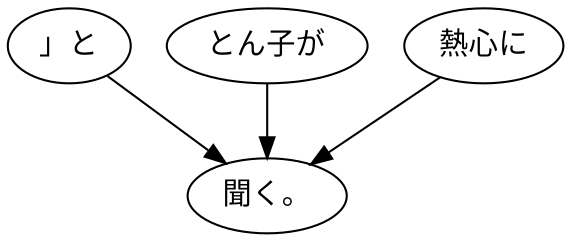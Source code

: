 digraph graph6903 {
	node0 [label="」と"];
	node1 [label="とん子が"];
	node2 [label="熱心に"];
	node3 [label="聞く。"];
	node0 -> node3;
	node1 -> node3;
	node2 -> node3;
}
